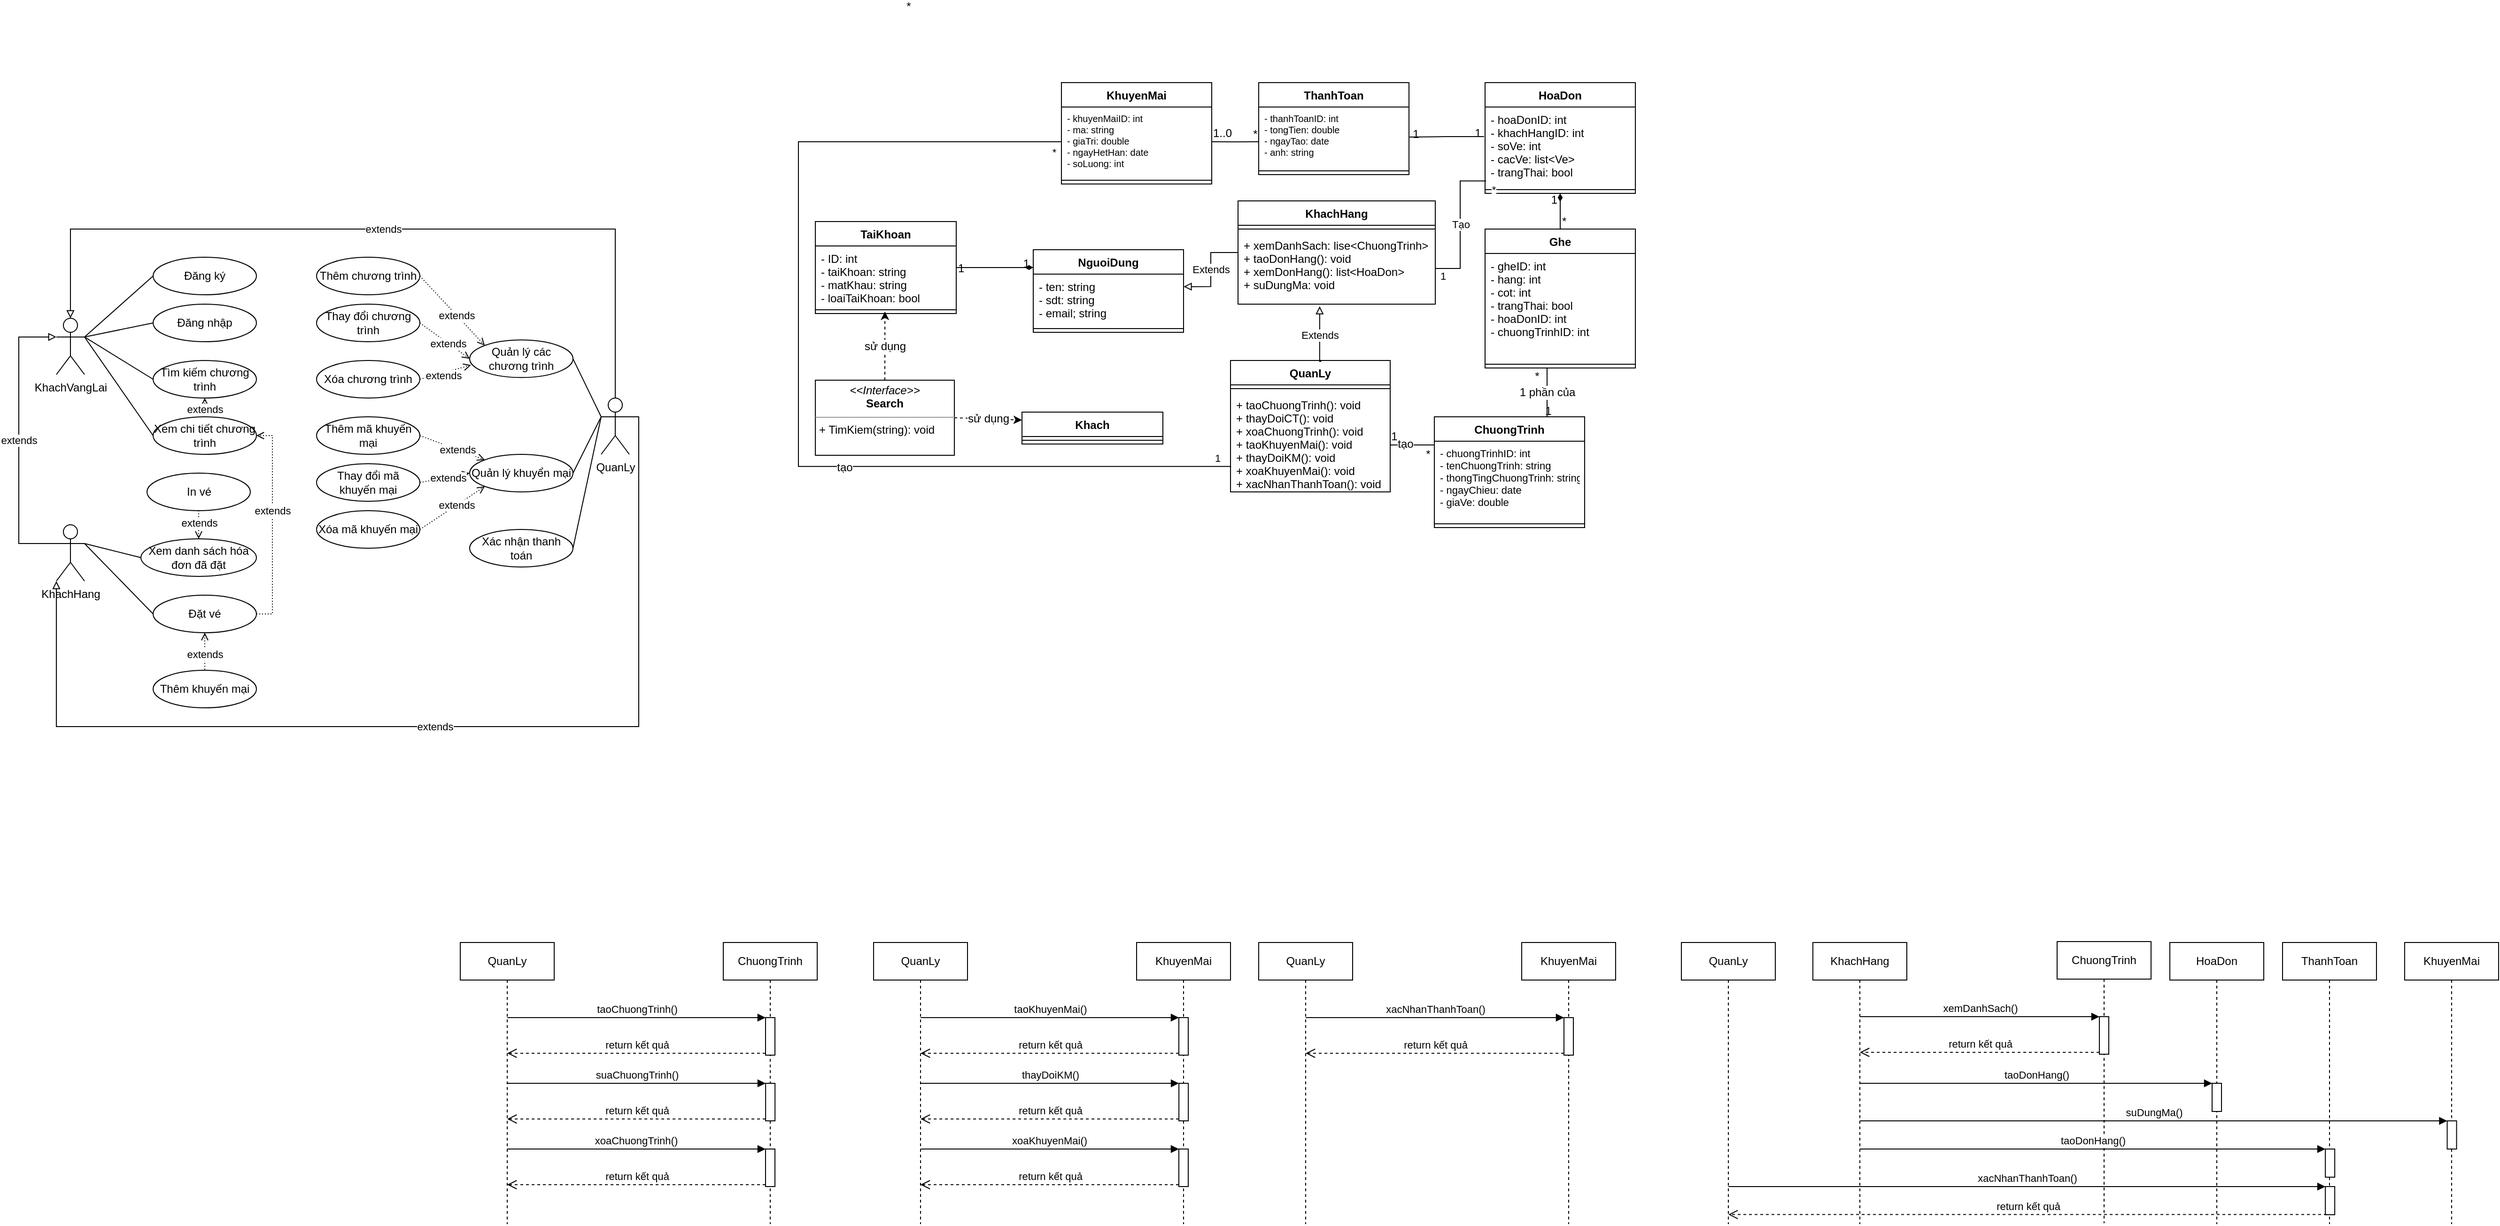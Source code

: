 <mxfile>
    <diagram id="Hyhyag7a6mGCztuiwi2v" name="Page-1">
        <mxGraphModel dx="285" dy="1282" grid="1" gridSize="10" guides="1" tooltips="1" connect="1" arrows="1" fold="1" page="1" pageScale="1" pageWidth="827" pageHeight="1169" math="0" shadow="0">
            <root>
                <mxCell id="0"/>
                <mxCell id="1" parent="0"/>
                <mxCell id="100" style="edgeStyle=none;html=1;exitX=0;exitY=0.333;exitDx=0;exitDy=0;exitPerimeter=0;labelBackgroundColor=none;labelBorderColor=none;fontColor=default;startArrow=none;startFill=0;endArrow=none;endFill=0;strokeWidth=1;entryX=1;entryY=0.5;entryDx=0;entryDy=0;" parent="1" source="91" target="101" edge="1">
                    <mxGeometry relative="1" as="geometry">
                        <mxPoint x="880" y="560" as="targetPoint"/>
                    </mxGeometry>
                </mxCell>
                <mxCell id="249" style="edgeStyle=none;html=1;exitX=0;exitY=0.333;exitDx=0;exitDy=0;exitPerimeter=0;entryX=1;entryY=0.5;entryDx=0;entryDy=0;fontSize=12;startArrow=none;startFill=0;endArrow=none;endFill=0;" parent="1" source="91" target="248" edge="1">
                    <mxGeometry relative="1" as="geometry"/>
                </mxCell>
                <mxCell id="288" value="extends" style="edgeStyle=orthogonalEdgeStyle;html=1;exitX=1;exitY=0.333;exitDx=0;exitDy=0;exitPerimeter=0;entryX=0;entryY=1;entryDx=0;entryDy=0;entryPerimeter=0;rounded=0;endArrow=block;endFill=0;" parent="1" source="91" target="171" edge="1">
                    <mxGeometry relative="1" as="geometry">
                        <Array as="points">
                            <mxPoint x="1060" y="440"/>
                            <mxPoint x="1060" y="770"/>
                            <mxPoint x="440" y="770"/>
                        </Array>
                    </mxGeometry>
                </mxCell>
                <mxCell id="91" value="QuanLy" style="shape=umlActor;verticalLabelPosition=bottom;verticalAlign=top;html=1;outlineConnect=0;fontColor=default;" parent="1" vertex="1">
                    <mxGeometry x="1020" y="420" width="30" height="60" as="geometry"/>
                </mxCell>
                <mxCell id="101" value="Quản lý các chương trình" style="ellipse;whiteSpace=wrap;html=1;align=center;fontColor=default;" parent="1" vertex="1">
                    <mxGeometry x="880" y="358.17" width="110" height="40" as="geometry"/>
                </mxCell>
                <mxCell id="111" value="Quản lý khuyển mại" style="ellipse;whiteSpace=wrap;html=1;align=center;fontColor=default;" parent="1" vertex="1">
                    <mxGeometry x="880" y="480" width="110" height="40" as="geometry"/>
                </mxCell>
                <mxCell id="112" style="edgeStyle=none;html=1;exitX=0;exitY=0.333;exitDx=0;exitDy=0;exitPerimeter=0;labelBackgroundColor=none;labelBorderColor=none;fontColor=default;startArrow=none;startFill=0;endArrow=none;endFill=0;strokeWidth=1;entryX=1;entryY=0.5;entryDx=0;entryDy=0;" parent="1" source="91" target="111" edge="1">
                    <mxGeometry relative="1" as="geometry">
                        <mxPoint x="880" y="650" as="targetPoint"/>
                        <mxPoint x="1060" y="508.17" as="sourcePoint"/>
                    </mxGeometry>
                </mxCell>
                <mxCell id="118" style="edgeStyle=none;html=1;exitX=1;exitY=0.5;exitDx=0;exitDy=0;entryX=0;entryY=0;entryDx=0;entryDy=0;endArrow=open;endFill=0;dashed=1;dashPattern=1 2;" parent="1" source="114" target="101" edge="1">
                    <mxGeometry relative="1" as="geometry"/>
                </mxCell>
                <mxCell id="121" value="extends" style="edgeLabel;html=1;align=center;verticalAlign=middle;resizable=0;points=[];" parent="118" vertex="1" connectable="0">
                    <mxGeometry x="0.139" relative="1" as="geometry">
                        <mxPoint as="offset"/>
                    </mxGeometry>
                </mxCell>
                <mxCell id="114" value="Thêm chương trình" style="ellipse;whiteSpace=wrap;html=1;align=center;fontColor=default;" parent="1" vertex="1">
                    <mxGeometry x="717" y="270" width="110" height="40" as="geometry"/>
                </mxCell>
                <mxCell id="115" value="Thay đổi chương trình" style="ellipse;whiteSpace=wrap;html=1;align=center;fontColor=default;" parent="1" vertex="1">
                    <mxGeometry x="717" y="320" width="110" height="40" as="geometry"/>
                </mxCell>
                <mxCell id="116" value="Xóa chương trình" style="ellipse;whiteSpace=wrap;html=1;align=center;fontColor=default;" parent="1" vertex="1">
                    <mxGeometry x="717" y="380" width="110" height="40" as="geometry"/>
                </mxCell>
                <mxCell id="122" style="edgeStyle=none;html=1;exitX=1;exitY=0.5;exitDx=0;exitDy=0;entryX=0;entryY=0.5;entryDx=0;entryDy=0;endArrow=open;endFill=0;dashed=1;dashPattern=1 2;" parent="1" source="115" target="101" edge="1">
                    <mxGeometry relative="1" as="geometry">
                        <mxPoint x="837.0" y="300" as="sourcePoint"/>
                        <mxPoint x="916.425" y="375.744" as="targetPoint"/>
                    </mxGeometry>
                </mxCell>
                <mxCell id="123" value="extends" style="edgeLabel;html=1;align=center;verticalAlign=middle;resizable=0;points=[];" parent="122" vertex="1" connectable="0">
                    <mxGeometry x="0.139" relative="1" as="geometry">
                        <mxPoint as="offset"/>
                    </mxGeometry>
                </mxCell>
                <mxCell id="124" style="edgeStyle=none;html=1;exitX=1;exitY=0.5;exitDx=0;exitDy=0;entryX=0.013;entryY=0.669;entryDx=0;entryDy=0;endArrow=open;endFill=0;dashed=1;dashPattern=1 2;entryPerimeter=0;" parent="1" source="116" target="101" edge="1">
                    <mxGeometry relative="1" as="geometry">
                        <mxPoint x="837" y="350" as="sourcePoint"/>
                        <mxPoint x="900" y="390" as="targetPoint"/>
                    </mxGeometry>
                </mxCell>
                <mxCell id="125" value="extends" style="edgeLabel;html=1;align=center;verticalAlign=middle;resizable=0;points=[];" parent="124" vertex="1" connectable="0">
                    <mxGeometry x="0.139" relative="1" as="geometry">
                        <mxPoint x="-6" y="4" as="offset"/>
                    </mxGeometry>
                </mxCell>
                <mxCell id="126" style="edgeStyle=none;html=1;exitX=1;exitY=0.5;exitDx=0;exitDy=0;entryX=0;entryY=0;entryDx=0;entryDy=0;endArrow=open;endFill=0;dashed=1;dashPattern=1 2;" parent="1" source="128" target="111" edge="1">
                    <mxGeometry relative="1" as="geometry">
                        <mxPoint x="906.109" y="535.858" as="targetPoint"/>
                    </mxGeometry>
                </mxCell>
                <mxCell id="127" value="extends" style="edgeLabel;html=1;align=center;verticalAlign=middle;resizable=0;points=[];" parent="126" vertex="1" connectable="0">
                    <mxGeometry x="0.139" relative="1" as="geometry">
                        <mxPoint as="offset"/>
                    </mxGeometry>
                </mxCell>
                <mxCell id="128" value="Thêm mã khuyến mại" style="ellipse;whiteSpace=wrap;html=1;align=center;fontColor=default;" parent="1" vertex="1">
                    <mxGeometry x="717" y="440" width="110" height="40" as="geometry"/>
                </mxCell>
                <mxCell id="129" value="Thay đổi mã khuyến mại" style="ellipse;whiteSpace=wrap;html=1;align=center;fontColor=default;" parent="1" vertex="1">
                    <mxGeometry x="717" y="490" width="110" height="40" as="geometry"/>
                </mxCell>
                <mxCell id="130" style="edgeStyle=none;html=1;exitX=1;exitY=0.5;exitDx=0;exitDy=0;entryX=0;entryY=0.5;entryDx=0;entryDy=0;endArrow=open;endFill=0;dashed=1;dashPattern=1 2;" parent="1" source="129" target="111" edge="1">
                    <mxGeometry relative="1" as="geometry">
                        <mxPoint x="837.0" y="470" as="sourcePoint"/>
                        <mxPoint x="890" y="550" as="targetPoint"/>
                    </mxGeometry>
                </mxCell>
                <mxCell id="131" value="extends" style="edgeLabel;html=1;align=center;verticalAlign=middle;resizable=0;points=[];" parent="130" vertex="1" connectable="0">
                    <mxGeometry x="0.139" relative="1" as="geometry">
                        <mxPoint as="offset"/>
                    </mxGeometry>
                </mxCell>
                <mxCell id="132" value="Xóa mã khuyến mại" style="ellipse;whiteSpace=wrap;html=1;align=center;fontColor=default;" parent="1" vertex="1">
                    <mxGeometry x="717" y="540" width="110" height="40" as="geometry"/>
                </mxCell>
                <mxCell id="134" style="edgeStyle=none;html=1;exitX=1;exitY=0.5;exitDx=0;exitDy=0;entryX=0;entryY=1;entryDx=0;entryDy=0;endArrow=open;endFill=0;dashed=1;dashPattern=1 2;" parent="1" source="132" target="111" edge="1">
                    <mxGeometry relative="1" as="geometry">
                        <mxPoint x="837" y="520" as="sourcePoint"/>
                        <mxPoint x="900" y="540" as="targetPoint"/>
                    </mxGeometry>
                </mxCell>
                <mxCell id="135" value="extends" style="edgeLabel;html=1;align=center;verticalAlign=middle;resizable=0;points=[];" parent="134" vertex="1" connectable="0">
                    <mxGeometry x="0.139" relative="1" as="geometry">
                        <mxPoint as="offset"/>
                    </mxGeometry>
                </mxCell>
                <mxCell id="161" style="edgeStyle=none;html=1;exitX=1;exitY=0.333;exitDx=0;exitDy=0;exitPerimeter=0;entryX=0;entryY=0.5;entryDx=0;entryDy=0;endArrow=none;endFill=0;" parent="1" source="137" target="138" edge="1">
                    <mxGeometry relative="1" as="geometry"/>
                </mxCell>
                <mxCell id="162" style="edgeStyle=none;html=1;exitX=1;exitY=0.333;exitDx=0;exitDy=0;exitPerimeter=0;entryX=0;entryY=0.5;entryDx=0;entryDy=0;endArrow=none;endFill=0;" parent="1" source="137" target="159" edge="1">
                    <mxGeometry relative="1" as="geometry"/>
                </mxCell>
                <mxCell id="163" style="edgeStyle=none;html=1;exitX=1;exitY=0.333;exitDx=0;exitDy=0;exitPerimeter=0;entryX=0;entryY=0.5;entryDx=0;entryDy=0;endArrow=none;endFill=0;" parent="1" source="137" target="160" edge="1">
                    <mxGeometry relative="1" as="geometry"/>
                </mxCell>
                <mxCell id="178" value="extends" style="edgeStyle=orthogonalEdgeStyle;html=1;exitX=0.5;exitY=0;exitDx=0;exitDy=0;exitPerimeter=0;entryX=0.5;entryY=0;entryDx=0;entryDy=0;entryPerimeter=0;startArrow=block;startFill=0;endArrow=none;endFill=0;rounded=0;" parent="1" source="137" target="91" edge="1">
                    <mxGeometry relative="1" as="geometry">
                        <Array as="points">
                            <mxPoint x="455" y="240"/>
                            <mxPoint x="1035" y="240"/>
                        </Array>
                    </mxGeometry>
                </mxCell>
                <mxCell id="179" value="extends" style="edgeStyle=orthogonalEdgeStyle;rounded=0;html=1;exitX=0;exitY=0.333;exitDx=0;exitDy=0;exitPerimeter=0;startArrow=block;startFill=0;endArrow=none;endFill=0;entryX=0;entryY=0.333;entryDx=0;entryDy=0;entryPerimeter=0;" parent="1" source="137" target="171" edge="1">
                    <mxGeometry relative="1" as="geometry">
                        <mxPoint x="439.579" y="590" as="targetPoint"/>
                        <Array as="points">
                            <mxPoint x="400" y="355"/>
                            <mxPoint x="400" y="575"/>
                        </Array>
                    </mxGeometry>
                </mxCell>
                <mxCell id="180" style="rounded=0;html=1;exitX=1;exitY=0.333;exitDx=0;exitDy=0;exitPerimeter=0;entryX=0;entryY=0.5;entryDx=0;entryDy=0;startArrow=none;startFill=0;endArrow=none;endFill=0;" parent="1" source="137" target="166" edge="1">
                    <mxGeometry relative="1" as="geometry"/>
                </mxCell>
                <mxCell id="137" value="KhachVangLai" style="shape=umlActor;verticalLabelPosition=bottom;verticalAlign=top;html=1;outlineConnect=0;fontColor=default;" parent="1" vertex="1">
                    <mxGeometry x="440" y="335" width="30" height="60" as="geometry"/>
                </mxCell>
                <mxCell id="138" value="Đăng ký" style="ellipse;whiteSpace=wrap;html=1;align=center;fontColor=default;" parent="1" vertex="1">
                    <mxGeometry x="543" y="270" width="110" height="40" as="geometry"/>
                </mxCell>
                <mxCell id="159" value="Đăng nhập" style="ellipse;whiteSpace=wrap;html=1;align=center;fontColor=default;" parent="1" vertex="1">
                    <mxGeometry x="543" y="320" width="110" height="40" as="geometry"/>
                </mxCell>
                <mxCell id="160" value="Tìm kiếm chương trình" style="ellipse;whiteSpace=wrap;html=1;align=center;fontColor=default;" parent="1" vertex="1">
                    <mxGeometry x="543" y="380" width="110" height="40" as="geometry"/>
                </mxCell>
                <mxCell id="164" style="edgeStyle=none;html=1;exitX=0.5;exitY=1;exitDx=0;exitDy=0;entryX=0.5;entryY=0;entryDx=0;entryDy=0;endArrow=none;endFill=0;dashed=1;dashPattern=1 2;startArrow=open;startFill=0;" parent="1" source="160" target="166" edge="1">
                    <mxGeometry relative="1" as="geometry">
                        <mxPoint x="470" y="481.83" as="sourcePoint"/>
                        <mxPoint x="523.0" y="520.0" as="targetPoint"/>
                    </mxGeometry>
                </mxCell>
                <mxCell id="165" value="extends" style="edgeLabel;html=1;align=center;verticalAlign=middle;resizable=0;points=[];" parent="164" vertex="1" connectable="0">
                    <mxGeometry x="0.139" relative="1" as="geometry">
                        <mxPoint as="offset"/>
                    </mxGeometry>
                </mxCell>
                <mxCell id="166" value="Xem chi tiết chương trình" style="ellipse;whiteSpace=wrap;html=1;align=center;fontColor=default;" parent="1" vertex="1">
                    <mxGeometry x="543" y="440" width="110" height="40" as="geometry"/>
                </mxCell>
                <mxCell id="169" style="edgeStyle=none;html=1;exitX=1;exitY=0.333;exitDx=0;exitDy=0;exitPerimeter=0;entryX=0;entryY=0.5;entryDx=0;entryDy=0;endArrow=none;endFill=0;" parent="1" source="171" target="173" edge="1">
                    <mxGeometry relative="1" as="geometry"/>
                </mxCell>
                <mxCell id="170" style="edgeStyle=none;html=1;exitX=1;exitY=0.333;exitDx=0;exitDy=0;exitPerimeter=0;entryX=0;entryY=0.5;entryDx=0;entryDy=0;endArrow=none;endFill=0;" parent="1" source="171" target="174" edge="1">
                    <mxGeometry relative="1" as="geometry"/>
                </mxCell>
                <mxCell id="171" value="KhachHang" style="shape=umlActor;verticalLabelPosition=bottom;verticalAlign=top;html=1;outlineConnect=0;fontColor=default;" parent="1" vertex="1">
                    <mxGeometry x="440" y="555" width="30" height="60" as="geometry"/>
                </mxCell>
                <mxCell id="173" value="Xem danh sách hóa đơn đã đặt" style="ellipse;whiteSpace=wrap;html=1;align=center;fontColor=default;" parent="1" vertex="1">
                    <mxGeometry x="530" y="570" width="123" height="40" as="geometry"/>
                </mxCell>
                <mxCell id="174" value="Đặt vé" style="ellipse;whiteSpace=wrap;html=1;align=center;fontColor=default;" parent="1" vertex="1">
                    <mxGeometry x="543" y="630" width="110" height="40" as="geometry"/>
                </mxCell>
                <mxCell id="175" style="edgeStyle=none;html=1;exitX=0.5;exitY=1;exitDx=0;exitDy=0;entryX=0.5;entryY=0;entryDx=0;entryDy=0;endArrow=none;endFill=0;dashed=1;dashPattern=1 2;startArrow=open;startFill=0;" parent="1" source="174" target="177" edge="1">
                    <mxGeometry relative="1" as="geometry">
                        <mxPoint x="470" y="701.83" as="sourcePoint"/>
                        <mxPoint x="523.0" y="740.0" as="targetPoint"/>
                    </mxGeometry>
                </mxCell>
                <mxCell id="176" value="extends" style="edgeLabel;html=1;align=center;verticalAlign=middle;resizable=0;points=[];" parent="175" vertex="1" connectable="0">
                    <mxGeometry x="0.139" relative="1" as="geometry">
                        <mxPoint as="offset"/>
                    </mxGeometry>
                </mxCell>
                <mxCell id="177" value="Thêm khuyến mại" style="ellipse;whiteSpace=wrap;html=1;align=center;fontColor=default;" parent="1" vertex="1">
                    <mxGeometry x="543" y="710" width="110" height="40" as="geometry"/>
                </mxCell>
                <mxCell id="182" style="edgeStyle=orthogonalEdgeStyle;html=1;entryX=1;entryY=0.5;entryDx=0;entryDy=0;endArrow=open;endFill=0;dashed=1;dashPattern=1 2;startArrow=none;startFill=0;exitX=1;exitY=0.5;exitDx=0;exitDy=0;rounded=0;" parent="1" source="174" target="166" edge="1">
                    <mxGeometry relative="1" as="geometry">
                        <mxPoint x="660" y="440" as="sourcePoint"/>
                        <mxPoint x="608" y="470" as="targetPoint"/>
                        <Array as="points">
                            <mxPoint x="670" y="650"/>
                            <mxPoint x="670" y="460"/>
                        </Array>
                    </mxGeometry>
                </mxCell>
                <mxCell id="183" value="extends" style="edgeLabel;html=1;align=center;verticalAlign=middle;resizable=0;points=[];" parent="182" vertex="1" connectable="0">
                    <mxGeometry x="0.139" relative="1" as="geometry">
                        <mxPoint as="offset"/>
                    </mxGeometry>
                </mxCell>
                <mxCell id="185" style="edgeStyle=none;html=1;exitX=0.5;exitY=0;exitDx=0;exitDy=0;entryX=0.5;entryY=1;entryDx=0;entryDy=0;endArrow=none;endFill=0;dashed=1;dashPattern=1 2;startArrow=open;startFill=0;" parent="1" source="173" target="187" edge="1">
                    <mxGeometry relative="1" as="geometry">
                        <mxPoint x="598" y="475" as="sourcePoint"/>
                        <mxPoint x="523.0" y="545.0" as="targetPoint"/>
                    </mxGeometry>
                </mxCell>
                <mxCell id="186" value="extends" style="edgeLabel;html=1;align=center;verticalAlign=middle;resizable=0;points=[];" parent="185" vertex="1" connectable="0">
                    <mxGeometry x="0.139" relative="1" as="geometry">
                        <mxPoint as="offset"/>
                    </mxGeometry>
                </mxCell>
                <mxCell id="187" value="In vé" style="ellipse;whiteSpace=wrap;html=1;align=center;fontColor=default;" parent="1" vertex="1">
                    <mxGeometry x="536.5" y="500" width="110" height="40" as="geometry"/>
                </mxCell>
                <mxCell id="192" value="HoaDon" style="swimlane;fontStyle=1;align=center;verticalAlign=top;childLayout=stackLayout;horizontal=1;startSize=26;horizontalStack=0;resizeParent=1;resizeParentMax=0;resizeLast=0;collapsible=1;marginBottom=0;" parent="1" vertex="1">
                    <mxGeometry x="1961" y="84" width="160" height="118" as="geometry"/>
                </mxCell>
                <mxCell id="193" value="- hoaDonID: int&#10;- khachHangID: int&#10;- soVe: int&#10;- cacVe: list&lt;Ve&gt; &#10;- trangThai: bool&#10;" style="text;strokeColor=none;fillColor=none;align=left;verticalAlign=top;spacingLeft=4;spacingRight=4;overflow=hidden;rotatable=0;points=[[0,0.5],[1,0.5]];portConstraint=eastwest;" parent="192" vertex="1">
                    <mxGeometry y="26" width="160" height="84" as="geometry"/>
                </mxCell>
                <mxCell id="194" value="" style="line;strokeWidth=1;fillColor=none;align=left;verticalAlign=middle;spacingTop=-1;spacingLeft=3;spacingRight=3;rotatable=0;labelPosition=right;points=[];portConstraint=eastwest;" parent="192" vertex="1">
                    <mxGeometry y="110" width="160" height="8" as="geometry"/>
                </mxCell>
                <mxCell id="197" value="ChuongTrinh" style="swimlane;fontStyle=1;align=center;verticalAlign=top;childLayout=stackLayout;horizontal=1;startSize=26;horizontalStack=0;resizeParent=1;resizeParentMax=0;resizeLast=0;collapsible=1;marginBottom=0;" parent="1" vertex="1">
                    <mxGeometry x="1907" y="440" width="160" height="118" as="geometry">
                        <mxRectangle x="1907" y="440" width="110" height="26" as="alternateBounds"/>
                    </mxGeometry>
                </mxCell>
                <mxCell id="198" value="- chuongTrinhID: int&#10;- tenChuongTrinh: string&#10;- thongTingChuongTrinh: string&#10;- ngayChieu: date&#10;- giaVe: double" style="text;strokeColor=none;fillColor=none;align=left;verticalAlign=top;spacingLeft=4;spacingRight=4;overflow=hidden;rotatable=0;points=[[0,0.5],[1,0.5]];portConstraint=eastwest;fontSize=11;" parent="197" vertex="1">
                    <mxGeometry y="26" width="160" height="84" as="geometry"/>
                </mxCell>
                <mxCell id="199" value="" style="line;strokeWidth=1;fillColor=none;align=left;verticalAlign=middle;spacingTop=-1;spacingLeft=3;spacingRight=3;rotatable=0;labelPosition=right;points=[];portConstraint=eastwest;" parent="197" vertex="1">
                    <mxGeometry y="110" width="160" height="8" as="geometry"/>
                </mxCell>
                <mxCell id="285" value="1 phần của" style="edgeStyle=orthogonalEdgeStyle;html=1;entryX=0.75;entryY=0;entryDx=0;entryDy=0;fontSize=12;startArrow=none;startFill=0;endArrow=none;endFill=0;rounded=0;" parent="1" target="197" edge="1">
                    <mxGeometry relative="1" as="geometry">
                        <mxPoint x="2027" y="388" as="sourcePoint"/>
                        <Array as="points">
                            <mxPoint x="2027" y="388"/>
                        </Array>
                    </mxGeometry>
                </mxCell>
                <mxCell id="201" value="Ghe" style="swimlane;fontStyle=1;align=center;verticalAlign=top;childLayout=stackLayout;horizontal=1;startSize=26;horizontalStack=0;resizeParent=1;resizeParentMax=0;resizeLast=0;collapsible=1;marginBottom=0;" parent="1" vertex="1">
                    <mxGeometry x="1961" y="240" width="160" height="148" as="geometry"/>
                </mxCell>
                <mxCell id="202" value="- gheID: int&#10;- hang: int&#10;- cot: int&#10;- trangThai: bool&#10;- hoaDonID: int&#10;- chuongTrinhID: int" style="text;strokeColor=none;fillColor=none;align=left;verticalAlign=top;spacingLeft=4;spacingRight=4;overflow=hidden;rotatable=0;points=[[0,0.5],[1,0.5]];portConstraint=eastwest;" parent="201" vertex="1">
                    <mxGeometry y="26" width="160" height="114" as="geometry"/>
                </mxCell>
                <mxCell id="203" value="" style="line;strokeWidth=1;fillColor=none;align=left;verticalAlign=middle;spacingTop=-1;spacingLeft=3;spacingRight=3;rotatable=0;labelPosition=right;points=[];portConstraint=eastwest;" parent="201" vertex="1">
                    <mxGeometry y="140" width="160" height="8" as="geometry"/>
                </mxCell>
                <mxCell id="230" value="Extends" style="edgeStyle=orthogonalEdgeStyle;html=1;exitX=0;exitY=0.5;exitDx=0;exitDy=0;entryX=1.001;entryY=0.247;entryDx=0;entryDy=0;endArrow=block;endFill=0;entryPerimeter=0;rounded=0;" parent="1" source="205" target="223" edge="1">
                    <mxGeometry relative="1" as="geometry">
                        <mxPoint x="1700" y="215.17" as="sourcePoint"/>
                        <mxPoint x="1630" y="401" as="targetPoint"/>
                    </mxGeometry>
                </mxCell>
                <mxCell id="205" value="KhachHang" style="swimlane;fontStyle=1;align=center;verticalAlign=top;childLayout=stackLayout;horizontal=1;startSize=26;horizontalStack=0;resizeParent=1;resizeParentMax=0;resizeLast=0;collapsible=1;marginBottom=0;" parent="1" vertex="1">
                    <mxGeometry x="1698" y="210" width="210" height="110" as="geometry"/>
                </mxCell>
                <mxCell id="207" value="" style="line;strokeWidth=1;fillColor=none;align=left;verticalAlign=middle;spacingTop=-1;spacingLeft=3;spacingRight=3;rotatable=0;labelPosition=right;points=[];portConstraint=eastwest;" parent="205" vertex="1">
                    <mxGeometry y="26" width="210" height="8" as="geometry"/>
                </mxCell>
                <mxCell id="208" value="+ xemDanhSach: lise&lt;ChuongTrinh&gt;&#10;+ taoDonHang(): void&#10;+ xemDonHang(): list&lt;HoaDon&gt;&#10;+ suDungMa: void" style="text;strokeColor=none;fillColor=none;align=left;verticalAlign=top;spacingLeft=4;spacingRight=4;overflow=hidden;rotatable=0;points=[[0,0.5],[1,0.5]];portConstraint=eastwest;" parent="205" vertex="1">
                    <mxGeometry y="34" width="210" height="76" as="geometry"/>
                </mxCell>
                <mxCell id="209" value="QuanLy" style="swimlane;fontStyle=1;align=center;verticalAlign=top;childLayout=stackLayout;horizontal=1;startSize=26;horizontalStack=0;resizeParent=1;resizeParentMax=0;resizeLast=0;collapsible=1;marginBottom=0;" parent="1" vertex="1">
                    <mxGeometry x="1690" y="380" width="170" height="140" as="geometry"/>
                </mxCell>
                <mxCell id="211" value="" style="line;strokeWidth=1;fillColor=none;align=left;verticalAlign=middle;spacingTop=-1;spacingLeft=3;spacingRight=3;rotatable=0;labelPosition=right;points=[];portConstraint=eastwest;" parent="209" vertex="1">
                    <mxGeometry y="26" width="170" height="8" as="geometry"/>
                </mxCell>
                <mxCell id="212" value="+ taoChuongTrinh(): void&#10;+ thayDoiCT(): void&#10;+ xoaChuongTrinh(): void&#10;+ taoKhuyenMai(): void&#10;+ thayDoiKM(): void&#10;+ xoaKhuyenMai(): void&#10;+ xacNhanThanhToan(): void" style="text;strokeColor=none;fillColor=none;align=left;verticalAlign=top;spacingLeft=4;spacingRight=4;overflow=hidden;rotatable=0;points=[[0,0.5],[1,0.5]];portConstraint=eastwest;" parent="209" vertex="1">
                    <mxGeometry y="34" width="170" height="106" as="geometry"/>
                </mxCell>
                <mxCell id="213" value="TaiKhoan" style="swimlane;fontStyle=1;align=center;verticalAlign=top;childLayout=stackLayout;horizontal=1;startSize=26;horizontalStack=0;resizeParent=1;resizeParentMax=0;resizeLast=0;collapsible=1;marginBottom=0;" parent="1" vertex="1">
                    <mxGeometry x="1248" y="232" width="150" height="98" as="geometry"/>
                </mxCell>
                <mxCell id="214" value="- ID: int &#10;- taiKhoan: string&#10;- matKhau: string&#10;- loaiTaiKhoan: bool" style="text;strokeColor=none;fillColor=none;align=left;verticalAlign=top;spacingLeft=4;spacingRight=4;overflow=hidden;rotatable=0;points=[[0,0.5],[1,0.5]];portConstraint=eastwest;" parent="213" vertex="1">
                    <mxGeometry y="26" width="150" height="64" as="geometry"/>
                </mxCell>
                <mxCell id="215" value="" style="line;strokeWidth=1;fillColor=none;align=left;verticalAlign=middle;spacingTop=-1;spacingLeft=3;spacingRight=3;rotatable=0;labelPosition=right;points=[];portConstraint=eastwest;" parent="213" vertex="1">
                    <mxGeometry y="90" width="150" height="8" as="geometry"/>
                </mxCell>
                <mxCell id="218" value="KhuyenMai" style="swimlane;fontStyle=1;align=center;verticalAlign=top;childLayout=stackLayout;horizontal=1;startSize=26;horizontalStack=0;resizeParent=1;resizeParentMax=0;resizeLast=0;collapsible=1;marginBottom=0;" parent="1" vertex="1">
                    <mxGeometry x="1510" y="84" width="160" height="108" as="geometry"/>
                </mxCell>
                <mxCell id="219" value="- khuyenMaiID: int&#10;- ma: string&#10;- giaTri: double&#10;- ngayHetHan: date&#10;- soLuong: int" style="text;strokeColor=none;fillColor=none;align=left;verticalAlign=top;spacingLeft=4;spacingRight=4;overflow=hidden;rotatable=0;points=[[0,0.5],[1,0.5]];portConstraint=eastwest;fontSize=10;" parent="218" vertex="1">
                    <mxGeometry y="26" width="160" height="74" as="geometry"/>
                </mxCell>
                <mxCell id="220" value="" style="line;strokeWidth=1;fillColor=none;align=left;verticalAlign=middle;spacingTop=-1;spacingLeft=3;spacingRight=3;rotatable=0;labelPosition=right;points=[];portConstraint=eastwest;" parent="218" vertex="1">
                    <mxGeometry y="100" width="160" height="8" as="geometry"/>
                </mxCell>
                <mxCell id="222" value="NguoiDung" style="swimlane;fontStyle=1;align=center;verticalAlign=top;childLayout=stackLayout;horizontal=1;startSize=26;horizontalStack=0;resizeParent=1;resizeParentMax=0;resizeLast=0;collapsible=1;marginBottom=0;" parent="1" vertex="1">
                    <mxGeometry x="1480" y="262" width="160" height="88" as="geometry">
                        <mxRectangle x="1480" y="313" width="100" height="26" as="alternateBounds"/>
                    </mxGeometry>
                </mxCell>
                <mxCell id="223" value="- ten: string&#10;- sdt: string&#10;- email; string" style="text;strokeColor=none;fillColor=none;align=left;verticalAlign=top;spacingLeft=4;spacingRight=4;overflow=hidden;rotatable=0;points=[[0,0.5],[1,0.5]];portConstraint=eastwest;" parent="222" vertex="1">
                    <mxGeometry y="26" width="160" height="54" as="geometry"/>
                </mxCell>
                <mxCell id="224" value="" style="line;strokeWidth=1;fillColor=none;align=left;verticalAlign=middle;spacingTop=-1;spacingLeft=3;spacingRight=3;rotatable=0;labelPosition=right;points=[];portConstraint=eastwest;" parent="222" vertex="1">
                    <mxGeometry y="80" width="160" height="8" as="geometry"/>
                </mxCell>
                <mxCell id="227" value="" style="endArrow=diamondThin;html=1;edgeStyle=orthogonalEdgeStyle;exitX=1;exitY=0.5;exitDx=0;exitDy=0;endFill=1;rounded=0;entryX=0;entryY=0.25;entryDx=0;entryDy=0;" parent="1" edge="1">
                    <mxGeometry relative="1" as="geometry">
                        <mxPoint x="1398" y="287.0" as="sourcePoint"/>
                        <mxPoint x="1480.0" y="281" as="targetPoint"/>
                        <Array as="points">
                            <mxPoint x="1398" y="281"/>
                        </Array>
                    </mxGeometry>
                </mxCell>
                <mxCell id="229" value="1" style="edgeLabel;resizable=0;html=1;align=right;verticalAlign=bottom;labelBackgroundColor=none;fontSize=12;" parent="227" connectable="0" vertex="1">
                    <mxGeometry x="1" relative="1" as="geometry">
                        <mxPoint x="-4" y="4" as="offset"/>
                    </mxGeometry>
                </mxCell>
                <mxCell id="228" value="1" style="edgeLabel;resizable=0;html=1;align=left;verticalAlign=bottom;labelBackgroundColor=none;fontSize=12;" parent="227" connectable="0" vertex="1">
                    <mxGeometry x="-1" relative="1" as="geometry">
                        <mxPoint y="3" as="offset"/>
                    </mxGeometry>
                </mxCell>
                <mxCell id="231" value="Extends" style="edgeStyle=orthogonalEdgeStyle;html=1;exitX=0.568;exitY=0.007;exitDx=0;exitDy=0;entryX=0.414;entryY=1.03;entryDx=0;entryDy=0;endArrow=block;endFill=0;entryPerimeter=0;exitPerimeter=0;rounded=0;" parent="1" source="209" target="208" edge="1">
                    <mxGeometry relative="1" as="geometry">
                        <mxPoint x="1750.0" y="220" as="sourcePoint"/>
                        <mxPoint x="1640.0" y="411" as="targetPoint"/>
                        <Array as="points">
                            <mxPoint x="1785" y="381"/>
                        </Array>
                    </mxGeometry>
                </mxCell>
                <mxCell id="232" value="Tạo" style="edgeStyle=orthogonalEdgeStyle;html=1;exitX=1;exitY=0.5;exitDx=0;exitDy=0;entryX=0.007;entryY=0.937;entryDx=0;entryDy=0;endArrow=none;endFill=0;rounded=0;entryPerimeter=0;" parent="1" source="208" target="193" edge="1">
                    <mxGeometry relative="1" as="geometry"/>
                </mxCell>
                <mxCell id="328" value="1" style="edgeLabel;html=1;align=center;verticalAlign=middle;resizable=0;points=[];" parent="232" vertex="1" connectable="0">
                    <mxGeometry x="-0.853" relative="1" as="geometry">
                        <mxPoint x="-3" y="8" as="offset"/>
                    </mxGeometry>
                </mxCell>
                <mxCell id="329" value="*" style="edgeLabel;html=1;align=center;verticalAlign=middle;resizable=0;points=[];" parent="232" vertex="1" connectable="0">
                    <mxGeometry x="-0.853" relative="1" as="geometry">
                        <mxPoint x="51" y="-84" as="offset"/>
                    </mxGeometry>
                </mxCell>
                <mxCell id="234" value="" style="endArrow=diamondThin;html=1;edgeStyle=orthogonalEdgeStyle;exitX=0.5;exitY=0;exitDx=0;exitDy=0;entryX=0.5;entryY=1;entryDx=0;entryDy=0;endFill=1;" parent="1" source="201" target="192" edge="1">
                    <mxGeometry relative="1" as="geometry">
                        <mxPoint x="1371" y="406" as="sourcePoint"/>
                        <mxPoint x="1431.0" y="406" as="targetPoint"/>
                    </mxGeometry>
                </mxCell>
                <mxCell id="235" value="1" style="edgeLabel;resizable=0;html=1;align=right;verticalAlign=bottom;labelBackgroundColor=none;fontSize=12;" parent="234" connectable="0" vertex="1">
                    <mxGeometry x="1" relative="1" as="geometry">
                        <mxPoint x="-3" y="15" as="offset"/>
                    </mxGeometry>
                </mxCell>
                <mxCell id="236" value="*" style="edgeLabel;resizable=0;html=1;align=left;verticalAlign=bottom;labelBackgroundColor=none;fontSize=12;" parent="234" connectable="0" vertex="1">
                    <mxGeometry x="-1" relative="1" as="geometry"/>
                </mxCell>
                <mxCell id="237" value="ThanhToan" style="swimlane;fontStyle=1;align=center;verticalAlign=top;childLayout=stackLayout;horizontal=1;startSize=26;horizontalStack=0;resizeParent=1;resizeParentMax=0;resizeLast=0;collapsible=1;marginBottom=0;" parent="1" vertex="1">
                    <mxGeometry x="1720" y="84" width="160" height="98" as="geometry"/>
                </mxCell>
                <mxCell id="238" value="- thanhToanID: int&#10;- tongTien: double&#10;- ngayTao: date&#10;- anh: string" style="text;strokeColor=none;fillColor=none;align=left;verticalAlign=top;spacingLeft=4;spacingRight=4;overflow=hidden;rotatable=0;points=[[0,0.5],[1,0.5]];portConstraint=eastwest;fontSize=10;" parent="237" vertex="1">
                    <mxGeometry y="26" width="160" height="64" as="geometry"/>
                </mxCell>
                <mxCell id="239" value="" style="line;strokeWidth=1;fillColor=none;align=left;verticalAlign=middle;spacingTop=-1;spacingLeft=3;spacingRight=3;rotatable=0;labelPosition=right;points=[];portConstraint=eastwest;" parent="237" vertex="1">
                    <mxGeometry y="90" width="160" height="8" as="geometry"/>
                </mxCell>
                <mxCell id="241" style="edgeStyle=orthogonalEdgeStyle;html=1;entryX=1;entryY=0.5;entryDx=0;entryDy=0;fontSize=12;endArrow=none;endFill=0;startArrow=none;startFill=0;rounded=0;exitX=0.002;exitY=0.579;exitDx=0;exitDy=0;exitPerimeter=0;" parent="1" source="238" target="219" edge="1">
                    <mxGeometry relative="1" as="geometry">
                        <mxPoint x="1720" y="142" as="sourcePoint"/>
                    </mxGeometry>
                </mxCell>
                <mxCell id="242" value="*" style="edgeLabel;html=1;align=center;verticalAlign=middle;resizable=0;points=[];fontSize=12;labelBackgroundColor=none;" parent="241" vertex="1" connectable="0">
                    <mxGeometry x="-0.625" y="-1" relative="1" as="geometry">
                        <mxPoint x="5" y="-7" as="offset"/>
                    </mxGeometry>
                </mxCell>
                <mxCell id="244" value="1..0" style="edgeLabel;html=1;align=center;verticalAlign=middle;resizable=0;points=[];fontSize=12;labelBackgroundColor=none;" parent="241" vertex="1" connectable="0">
                    <mxGeometry x="-0.625" y="-1" relative="1" as="geometry">
                        <mxPoint x="-30" y="-8" as="offset"/>
                    </mxGeometry>
                </mxCell>
                <mxCell id="245" style="edgeStyle=orthogonalEdgeStyle;html=1;exitX=-0.007;exitY=0.375;exitDx=0;exitDy=0;fontSize=12;startArrow=none;startFill=0;endArrow=none;endFill=0;rounded=0;exitPerimeter=0;" parent="1" source="193" target="238" edge="1">
                    <mxGeometry relative="1" as="geometry"/>
                </mxCell>
                <mxCell id="246" value="1" style="edgeLabel;html=1;align=center;verticalAlign=middle;resizable=0;points=[];fontSize=12;labelBackgroundColor=none;" parent="245" vertex="1" connectable="0">
                    <mxGeometry x="-0.827" y="1" relative="1" as="geometry">
                        <mxPoint y="-5" as="offset"/>
                    </mxGeometry>
                </mxCell>
                <mxCell id="247" value="1" style="edgeLabel;html=1;align=center;verticalAlign=middle;resizable=0;points=[];fontSize=12;labelBackgroundColor=none;" parent="245" vertex="1" connectable="0">
                    <mxGeometry x="-0.827" y="1" relative="1" as="geometry">
                        <mxPoint x="-66" y="-4" as="offset"/>
                    </mxGeometry>
                </mxCell>
                <mxCell id="248" value="Xác nhận thanh toán" style="ellipse;whiteSpace=wrap;html=1;align=center;fontColor=default;" parent="1" vertex="1">
                    <mxGeometry x="880" y="560" width="110" height="40" as="geometry"/>
                </mxCell>
                <mxCell id="270" value="sử dụng" style="edgeStyle=none;html=1;exitX=0.5;exitY=0;exitDx=0;exitDy=0;entryX=0.494;entryY=0.734;entryDx=0;entryDy=0;entryPerimeter=0;fontSize=12;startArrow=none;startFill=0;endArrow=classic;endFill=1;dashed=1;" parent="1" source="255" target="215" edge="1">
                    <mxGeometry relative="1" as="geometry">
                        <mxPoint x="1325.45" y="487.13" as="targetPoint"/>
                    </mxGeometry>
                </mxCell>
                <mxCell id="255" value="&lt;p style=&quot;margin: 0px ; margin-top: 4px ; text-align: center&quot;&gt;&lt;i&gt;&amp;lt;&amp;lt;Interface&amp;gt;&amp;gt;&lt;/i&gt;&lt;br&gt;&lt;b&gt;Search&lt;/b&gt;&lt;/p&gt;&lt;hr size=&quot;1&quot;&gt;&lt;p style=&quot;margin: 0px ; margin-left: 4px&quot;&gt;&lt;/p&gt;&lt;p style=&quot;margin: 0px ; margin-left: 4px&quot;&gt;+ TimKiem(string): void&lt;/p&gt;" style="verticalAlign=top;align=left;overflow=fill;fontSize=12;fontFamily=Helvetica;html=1;labelBackgroundColor=none;" parent="1" vertex="1">
                    <mxGeometry x="1248" y="401" width="148" height="80" as="geometry"/>
                </mxCell>
                <mxCell id="265" value="Khach" style="swimlane;fontStyle=1;align=center;verticalAlign=top;childLayout=stackLayout;horizontal=1;startSize=26;horizontalStack=0;resizeParent=1;resizeParentMax=0;resizeLast=0;collapsible=1;marginBottom=0;" parent="1" vertex="1">
                    <mxGeometry x="1468" y="435" width="150" height="34" as="geometry"/>
                </mxCell>
                <mxCell id="267" value="" style="line;strokeWidth=1;fillColor=none;align=left;verticalAlign=middle;spacingTop=-1;spacingLeft=3;spacingRight=3;rotatable=0;labelPosition=right;points=[];portConstraint=eastwest;" parent="265" vertex="1">
                    <mxGeometry y="26" width="150" height="8" as="geometry"/>
                </mxCell>
                <mxCell id="272" value="sử dụng" style="edgeStyle=none;html=1;exitX=1;exitY=0.5;exitDx=0;exitDy=0;entryX=0;entryY=0.25;entryDx=0;entryDy=0;fontSize=12;startArrow=none;startFill=0;endArrow=classic;endFill=1;dashed=1;" parent="1" source="255" target="265" edge="1">
                    <mxGeometry relative="1" as="geometry">
                        <mxPoint x="1325" y="540" as="sourcePoint"/>
                        <mxPoint x="1335.45" y="497.13" as="targetPoint"/>
                    </mxGeometry>
                </mxCell>
                <mxCell id="277" style="edgeStyle=orthogonalEdgeStyle;html=1;exitX=1;exitY=0.5;exitDx=0;exitDy=0;entryX=0;entryY=0.25;entryDx=0;entryDy=0;fontSize=12;startArrow=none;startFill=0;endArrow=none;endFill=0;rounded=0;" parent="1" edge="1">
                    <mxGeometry relative="1" as="geometry">
                        <mxPoint x="1860" y="467.0" as="sourcePoint"/>
                        <mxPoint x="1907" y="469.5" as="targetPoint"/>
                        <Array as="points">
                            <mxPoint x="1860" y="470"/>
                            <mxPoint x="1907" y="470"/>
                        </Array>
                    </mxGeometry>
                </mxCell>
                <mxCell id="282" value="tạo" style="edgeLabel;html=1;align=center;verticalAlign=middle;resizable=0;points=[];fontSize=12;" parent="277" vertex="1" connectable="0">
                    <mxGeometry x="-0.243" y="1" relative="1" as="geometry">
                        <mxPoint as="offset"/>
                    </mxGeometry>
                </mxCell>
                <mxCell id="283" value="1" style="edgeLabel;html=1;align=center;verticalAlign=middle;resizable=0;points=[];fontSize=12;labelBackgroundColor=none;" parent="277" vertex="1" connectable="0">
                    <mxGeometry x="-0.749" relative="1" as="geometry">
                        <mxPoint y="-9" as="offset"/>
                    </mxGeometry>
                </mxCell>
                <mxCell id="284" value="*" style="edgeLabel;html=1;align=center;verticalAlign=middle;resizable=0;points=[];fontSize=12;labelBackgroundColor=none;" parent="277" vertex="1" connectable="0">
                    <mxGeometry x="-0.749" relative="1" as="geometry">
                        <mxPoint x="36" y="10" as="offset"/>
                    </mxGeometry>
                </mxCell>
                <mxCell id="286" value="1" style="edgeLabel;html=1;align=center;verticalAlign=middle;resizable=0;points=[];fontSize=12;labelBackgroundColor=none;" parent="277" vertex="1" connectable="0">
                    <mxGeometry x="-0.749" relative="1" as="geometry">
                        <mxPoint x="164" y="-36" as="offset"/>
                    </mxGeometry>
                </mxCell>
                <mxCell id="287" value="*" style="edgeLabel;html=1;align=center;verticalAlign=middle;resizable=0;points=[];fontSize=12;labelBackgroundColor=none;" parent="277" vertex="1" connectable="0">
                    <mxGeometry x="-0.749" relative="1" as="geometry">
                        <mxPoint x="152" y="-73" as="offset"/>
                    </mxGeometry>
                </mxCell>
                <mxCell id="290" value="QuanLy" style="shape=umlLifeline;perimeter=lifelinePerimeter;whiteSpace=wrap;html=1;container=1;collapsible=0;recursiveResize=0;outlineConnect=0;" parent="1" vertex="1">
                    <mxGeometry x="870" y="1000" width="100" height="300" as="geometry"/>
                </mxCell>
                <mxCell id="293" value="ChuongTrinh" style="shape=umlLifeline;perimeter=lifelinePerimeter;whiteSpace=wrap;html=1;container=1;collapsible=0;recursiveResize=0;outlineConnect=0;" parent="1" vertex="1">
                    <mxGeometry x="1150" y="1000" width="100" height="300" as="geometry"/>
                </mxCell>
                <mxCell id="299" value="" style="html=1;points=[];perimeter=orthogonalPerimeter;" parent="293" vertex="1">
                    <mxGeometry x="45" y="80" width="10" height="40" as="geometry"/>
                </mxCell>
                <mxCell id="302" value="" style="html=1;points=[];perimeter=orthogonalPerimeter;" parent="293" vertex="1">
                    <mxGeometry x="45.06" y="150" width="10" height="40" as="geometry"/>
                </mxCell>
                <mxCell id="305" value="" style="html=1;points=[];perimeter=orthogonalPerimeter;" parent="293" vertex="1">
                    <mxGeometry x="45" y="220" width="10" height="40" as="geometry"/>
                </mxCell>
                <mxCell id="300" value="taoChuongTrinh()" style="html=1;verticalAlign=bottom;endArrow=block;entryX=0;entryY=0;rounded=0;" parent="1" source="290" target="299" edge="1">
                    <mxGeometry relative="1" as="geometry">
                        <mxPoint x="1000" y="1090" as="sourcePoint"/>
                    </mxGeometry>
                </mxCell>
                <mxCell id="301" value="return kết quả" style="html=1;verticalAlign=bottom;endArrow=open;dashed=1;endSize=8;exitX=0;exitY=0.95;rounded=0;" parent="1" source="299" target="290" edge="1">
                    <mxGeometry relative="1" as="geometry">
                        <mxPoint x="1000" y="1166" as="targetPoint"/>
                    </mxGeometry>
                </mxCell>
                <mxCell id="303" value="suaChuongTrinh()" style="html=1;verticalAlign=bottom;endArrow=block;entryX=0;entryY=0;rounded=0;" parent="1" target="302" edge="1">
                    <mxGeometry relative="1" as="geometry">
                        <mxPoint x="920.004" y="1150" as="sourcePoint"/>
                    </mxGeometry>
                </mxCell>
                <mxCell id="304" value="return kết quả" style="html=1;verticalAlign=bottom;endArrow=open;dashed=1;endSize=8;exitX=0;exitY=0.95;rounded=0;" parent="1" source="302" edge="1">
                    <mxGeometry relative="1" as="geometry">
                        <mxPoint x="920.004" y="1188" as="targetPoint"/>
                    </mxGeometry>
                </mxCell>
                <mxCell id="306" value="xoaChuongTrinh()" style="html=1;verticalAlign=bottom;endArrow=block;entryX=0;entryY=0;rounded=0;" parent="1" target="305" edge="1">
                    <mxGeometry relative="1" as="geometry">
                        <mxPoint x="919.944" y="1220" as="sourcePoint"/>
                    </mxGeometry>
                </mxCell>
                <mxCell id="307" value="return kết quả" style="html=1;verticalAlign=bottom;endArrow=open;dashed=1;endSize=8;exitX=0;exitY=0.95;rounded=0;" parent="1" source="305" edge="1">
                    <mxGeometry relative="1" as="geometry">
                        <mxPoint x="919.944" y="1258" as="targetPoint"/>
                    </mxGeometry>
                </mxCell>
                <mxCell id="308" value="QuanLy" style="shape=umlLifeline;perimeter=lifelinePerimeter;whiteSpace=wrap;html=1;container=1;collapsible=0;recursiveResize=0;outlineConnect=0;" parent="1" vertex="1">
                    <mxGeometry x="1310" y="1000" width="100" height="300" as="geometry"/>
                </mxCell>
                <mxCell id="309" value="KhuyenMai" style="shape=umlLifeline;perimeter=lifelinePerimeter;whiteSpace=wrap;html=1;container=1;collapsible=0;recursiveResize=0;outlineConnect=0;" parent="1" vertex="1">
                    <mxGeometry x="1590" y="1000" width="100" height="300" as="geometry"/>
                </mxCell>
                <mxCell id="310" value="" style="html=1;points=[];perimeter=orthogonalPerimeter;" parent="309" vertex="1">
                    <mxGeometry x="45" y="80" width="10" height="40" as="geometry"/>
                </mxCell>
                <mxCell id="311" value="" style="html=1;points=[];perimeter=orthogonalPerimeter;" parent="309" vertex="1">
                    <mxGeometry x="45.06" y="150" width="10" height="40" as="geometry"/>
                </mxCell>
                <mxCell id="312" value="" style="html=1;points=[];perimeter=orthogonalPerimeter;" parent="309" vertex="1">
                    <mxGeometry x="45" y="220" width="10" height="40" as="geometry"/>
                </mxCell>
                <mxCell id="313" value="taoKhuyenMai()" style="html=1;verticalAlign=bottom;endArrow=block;entryX=0;entryY=0;rounded=0;" parent="1" source="308" target="310" edge="1">
                    <mxGeometry relative="1" as="geometry">
                        <mxPoint x="1440" y="1090" as="sourcePoint"/>
                    </mxGeometry>
                </mxCell>
                <mxCell id="314" value="return kết quả" style="html=1;verticalAlign=bottom;endArrow=open;dashed=1;endSize=8;exitX=0;exitY=0.95;rounded=0;" parent="1" source="310" target="308" edge="1">
                    <mxGeometry relative="1" as="geometry">
                        <mxPoint x="1440" y="1166" as="targetPoint"/>
                    </mxGeometry>
                </mxCell>
                <mxCell id="315" value="thayDoiKM()" style="html=1;verticalAlign=bottom;endArrow=block;entryX=0;entryY=0;rounded=0;" parent="1" target="311" edge="1">
                    <mxGeometry relative="1" as="geometry">
                        <mxPoint x="1360.004" y="1150" as="sourcePoint"/>
                    </mxGeometry>
                </mxCell>
                <mxCell id="316" value="return kết quả" style="html=1;verticalAlign=bottom;endArrow=open;dashed=1;endSize=8;exitX=0;exitY=0.95;rounded=0;" parent="1" source="311" edge="1">
                    <mxGeometry relative="1" as="geometry">
                        <mxPoint x="1360.004" y="1188.0" as="targetPoint"/>
                    </mxGeometry>
                </mxCell>
                <mxCell id="317" value="xoaKhuyenMai()" style="html=1;verticalAlign=bottom;endArrow=block;entryX=0;entryY=0;rounded=0;" parent="1" target="312" edge="1">
                    <mxGeometry relative="1" as="geometry">
                        <mxPoint x="1359.944" y="1220" as="sourcePoint"/>
                    </mxGeometry>
                </mxCell>
                <mxCell id="318" value="return kết quả" style="html=1;verticalAlign=bottom;endArrow=open;dashed=1;endSize=8;exitX=0;exitY=0.95;rounded=0;" parent="1" source="312" edge="1">
                    <mxGeometry relative="1" as="geometry">
                        <mxPoint x="1359.944" y="1258.0" as="targetPoint"/>
                    </mxGeometry>
                </mxCell>
                <mxCell id="320" style="edgeStyle=orthogonalEdgeStyle;html=1;exitX=0.004;exitY=0.744;exitDx=0;exitDy=0;entryX=0;entryY=0.5;entryDx=0;entryDy=0;fontSize=12;startArrow=none;startFill=0;endArrow=none;endFill=0;exitPerimeter=0;rounded=0;" parent="1" source="212" target="219" edge="1">
                    <mxGeometry relative="1" as="geometry">
                        <mxPoint x="1680" y="610" as="sourcePoint"/>
                        <mxPoint x="1725.72" y="662.352" as="targetPoint"/>
                        <Array as="points">
                            <mxPoint x="1230" y="493"/>
                            <mxPoint x="1230" y="147"/>
                        </Array>
                    </mxGeometry>
                </mxCell>
                <mxCell id="321" value="tạo" style="edgeLabel;html=1;align=center;verticalAlign=middle;resizable=0;points=[];fontSize=12;" parent="320" vertex="1" connectable="0">
                    <mxGeometry x="-0.243" y="1" relative="1" as="geometry">
                        <mxPoint as="offset"/>
                    </mxGeometry>
                </mxCell>
                <mxCell id="323" value="*" style="edgeLabel;html=1;align=center;verticalAlign=middle;resizable=0;points=[];fontSize=12;labelBackgroundColor=none;" parent="320" vertex="1" connectable="0">
                    <mxGeometry x="-0.749" relative="1" as="geometry">
                        <mxPoint x="-207" y="-490" as="offset"/>
                    </mxGeometry>
                </mxCell>
                <mxCell id="326" value="1" style="edgeLabel;html=1;align=center;verticalAlign=middle;resizable=0;points=[];labelBackgroundColor=none;" parent="320" vertex="1" connectable="0">
                    <mxGeometry x="-0.97" y="2" relative="1" as="geometry">
                        <mxPoint x="2" y="-11" as="offset"/>
                    </mxGeometry>
                </mxCell>
                <mxCell id="327" value="*" style="edgeLabel;html=1;align=center;verticalAlign=middle;resizable=0;points=[];labelBackgroundColor=default;" parent="320" vertex="1" connectable="0">
                    <mxGeometry x="0.985" relative="1" as="geometry">
                        <mxPoint y="11" as="offset"/>
                    </mxGeometry>
                </mxCell>
                <mxCell id="330" value="QuanLy" style="shape=umlLifeline;perimeter=lifelinePerimeter;whiteSpace=wrap;html=1;container=1;collapsible=0;recursiveResize=0;outlineConnect=0;" parent="1" vertex="1">
                    <mxGeometry x="1720" y="1000" width="100" height="300" as="geometry"/>
                </mxCell>
                <mxCell id="331" value="KhuyenMai" style="shape=umlLifeline;perimeter=lifelinePerimeter;whiteSpace=wrap;html=1;container=1;collapsible=0;recursiveResize=0;outlineConnect=0;" parent="1" vertex="1">
                    <mxGeometry x="2000" y="1000" width="100" height="300" as="geometry"/>
                </mxCell>
                <mxCell id="332" value="" style="html=1;points=[];perimeter=orthogonalPerimeter;" parent="331" vertex="1">
                    <mxGeometry x="45" y="80" width="10" height="40" as="geometry"/>
                </mxCell>
                <mxCell id="335" value="xacNhanThanhToan()" style="html=1;verticalAlign=bottom;endArrow=block;entryX=0;entryY=0;rounded=0;" parent="1" source="330" target="332" edge="1">
                    <mxGeometry relative="1" as="geometry">
                        <mxPoint x="1850" y="1090" as="sourcePoint"/>
                    </mxGeometry>
                </mxCell>
                <mxCell id="336" value="return kết quả" style="html=1;verticalAlign=bottom;endArrow=open;dashed=1;endSize=8;exitX=0;exitY=0.95;rounded=0;" parent="1" source="332" target="330" edge="1">
                    <mxGeometry relative="1" as="geometry">
                        <mxPoint x="1850" y="1166" as="targetPoint"/>
                    </mxGeometry>
                </mxCell>
                <mxCell id="341" value="QuanLy" style="shape=umlLifeline;perimeter=lifelinePerimeter;whiteSpace=wrap;html=1;container=1;collapsible=0;recursiveResize=0;outlineConnect=0;" parent="1" vertex="1">
                    <mxGeometry x="2170" y="1000" width="100" height="300" as="geometry"/>
                </mxCell>
                <mxCell id="342" value="ChuongTrinh" style="shape=umlLifeline;perimeter=lifelinePerimeter;whiteSpace=wrap;html=1;container=1;collapsible=0;recursiveResize=0;outlineConnect=0;" parent="1" vertex="1">
                    <mxGeometry x="2570" y="999" width="100" height="300" as="geometry"/>
                </mxCell>
                <mxCell id="343" value="" style="html=1;points=[];perimeter=orthogonalPerimeter;" parent="342" vertex="1">
                    <mxGeometry x="45" y="80" width="10" height="40" as="geometry"/>
                </mxCell>
                <mxCell id="344" value="xemDanhSach()" style="html=1;verticalAlign=bottom;endArrow=block;entryX=0;entryY=0;rounded=0;" parent="1" source="346" target="343" edge="1">
                    <mxGeometry relative="1" as="geometry">
                        <mxPoint x="2300" y="1090" as="sourcePoint"/>
                    </mxGeometry>
                </mxCell>
                <mxCell id="345" value="return kết quả" style="html=1;verticalAlign=bottom;endArrow=open;dashed=1;endSize=8;exitX=0;exitY=0.95;rounded=0;" parent="1" source="343" target="346" edge="1">
                    <mxGeometry relative="1" as="geometry">
                        <mxPoint x="2300" y="1166" as="targetPoint"/>
                    </mxGeometry>
                </mxCell>
                <mxCell id="346" value="KhachHang" style="shape=umlLifeline;perimeter=lifelinePerimeter;whiteSpace=wrap;html=1;container=1;collapsible=0;recursiveResize=0;outlineConnect=0;" parent="1" vertex="1">
                    <mxGeometry x="2310" y="1000" width="100" height="300" as="geometry"/>
                </mxCell>
                <mxCell id="347" value="ThanhToan" style="shape=umlLifeline;perimeter=lifelinePerimeter;whiteSpace=wrap;html=1;container=1;collapsible=0;recursiveResize=0;outlineConnect=0;" parent="1" vertex="1">
                    <mxGeometry x="2810" y="1000" width="100" height="300" as="geometry"/>
                </mxCell>
                <mxCell id="357" value="" style="html=1;points=[];perimeter=orthogonalPerimeter;" parent="347" vertex="1">
                    <mxGeometry x="45.57" y="220" width="10" height="30" as="geometry"/>
                </mxCell>
                <mxCell id="359" value="" style="html=1;points=[];perimeter=orthogonalPerimeter;" parent="347" vertex="1">
                    <mxGeometry x="45.57" y="260" width="10" height="30" as="geometry"/>
                </mxCell>
                <mxCell id="350" value="taoDonHang()" style="html=1;verticalAlign=bottom;endArrow=block;entryX=0;entryY=0;rounded=0;" parent="1" source="346" target="349" edge="1">
                    <mxGeometry relative="1" as="geometry">
                        <mxPoint x="2359.731" y="1140" as="sourcePoint"/>
                    </mxGeometry>
                </mxCell>
                <mxCell id="352" value="HoaDon" style="shape=umlLifeline;perimeter=lifelinePerimeter;whiteSpace=wrap;html=1;container=1;collapsible=0;recursiveResize=0;outlineConnect=0;" parent="1" vertex="1">
                    <mxGeometry x="2690" y="1000" width="100" height="300" as="geometry"/>
                </mxCell>
                <mxCell id="349" value="" style="html=1;points=[];perimeter=orthogonalPerimeter;" parent="352" vertex="1">
                    <mxGeometry x="45" y="150" width="10" height="30" as="geometry"/>
                </mxCell>
                <mxCell id="353" value="KhuyenMai" style="shape=umlLifeline;perimeter=lifelinePerimeter;whiteSpace=wrap;html=1;container=1;collapsible=0;recursiveResize=0;outlineConnect=0;" parent="1" vertex="1">
                    <mxGeometry x="2940" y="1000" width="100" height="300" as="geometry"/>
                </mxCell>
                <mxCell id="354" value="" style="html=1;points=[];perimeter=orthogonalPerimeter;" parent="353" vertex="1">
                    <mxGeometry x="45.27" y="190" width="10" height="30" as="geometry"/>
                </mxCell>
                <mxCell id="355" value="suDungMa()" style="html=1;verticalAlign=bottom;endArrow=block;entryX=0;entryY=0;rounded=0;" parent="1" source="346" target="354" edge="1">
                    <mxGeometry relative="1" as="geometry">
                        <mxPoint x="2610.001" y="1180" as="sourcePoint"/>
                    </mxGeometry>
                </mxCell>
                <mxCell id="358" value="taoDonHang()" style="html=1;verticalAlign=bottom;endArrow=block;entryX=0;entryY=0;rounded=0;" parent="1" source="346" target="357" edge="1">
                    <mxGeometry relative="1" as="geometry">
                        <mxPoint x="2230" y="1210" as="sourcePoint"/>
                    </mxGeometry>
                </mxCell>
                <mxCell id="360" value="xacNhanThanhToan()" style="html=1;verticalAlign=bottom;endArrow=block;entryX=0;entryY=0;rounded=0;" parent="1" source="341" target="359" edge="1">
                    <mxGeometry relative="1" as="geometry">
                        <mxPoint x="2359.7" y="1250" as="sourcePoint"/>
                    </mxGeometry>
                </mxCell>
                <mxCell id="361" value="return kết quả" style="html=1;verticalAlign=bottom;endArrow=open;dashed=1;endSize=8;exitX=0.143;exitY=0.993;rounded=0;exitDx=0;exitDy=0;exitPerimeter=0;" parent="1" source="359" target="341" edge="1">
                    <mxGeometry relative="1" as="geometry">
                        <mxPoint x="2369.7" y="1118" as="targetPoint"/>
                        <mxPoint x="2625" y="1118" as="sourcePoint"/>
                    </mxGeometry>
                </mxCell>
            </root>
        </mxGraphModel>
    </diagram>
</mxfile>